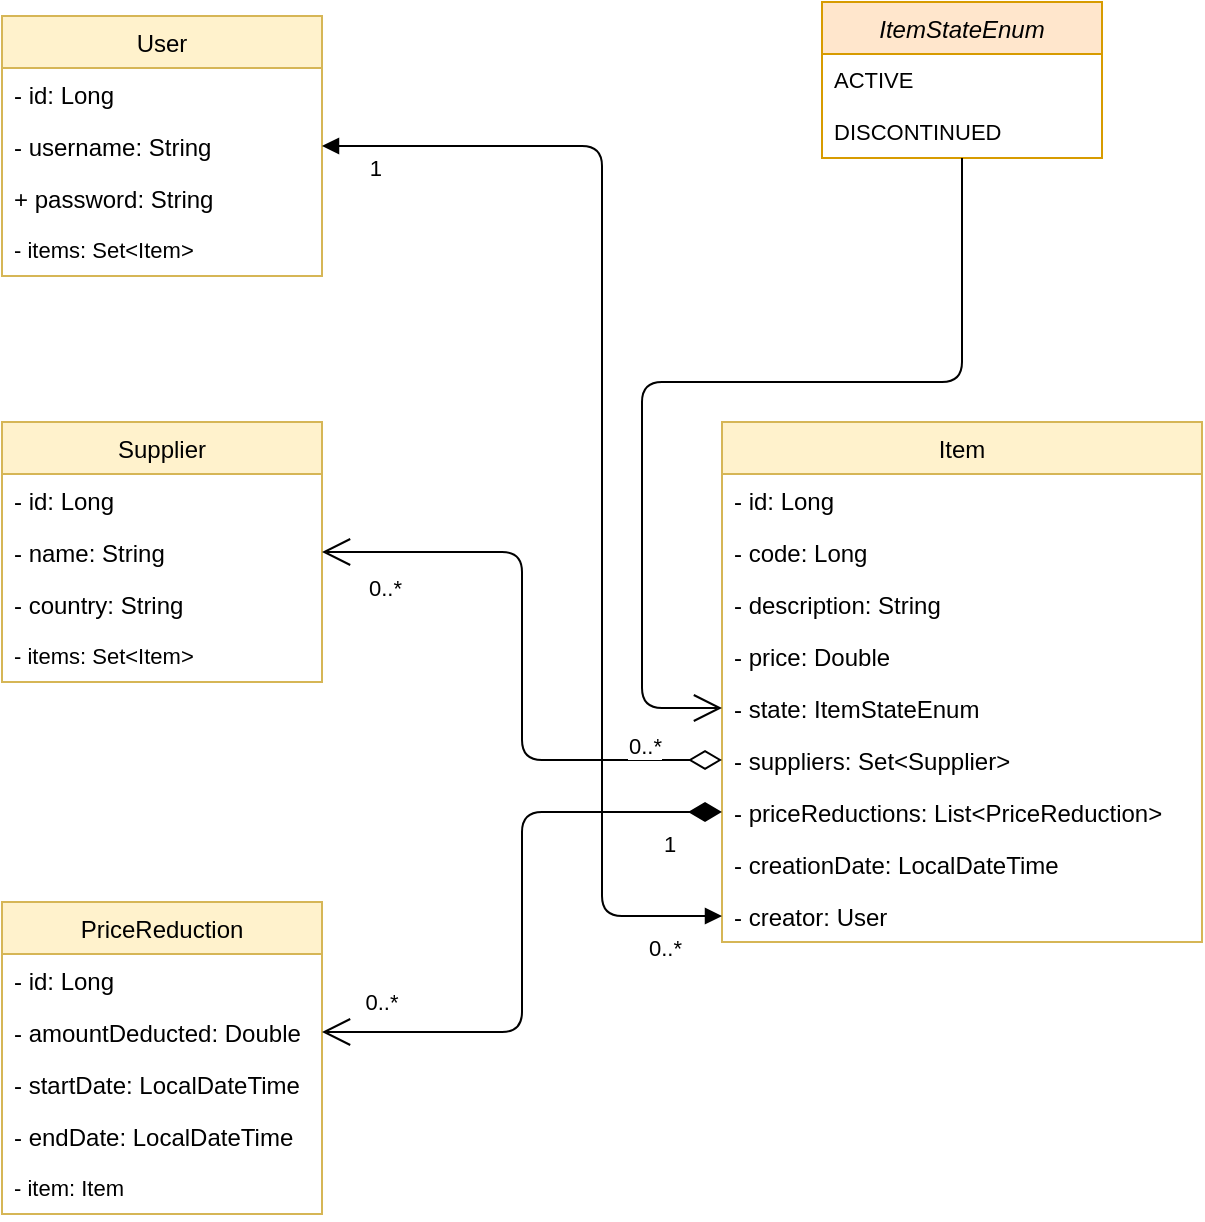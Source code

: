 <mxfile version="14.1.9" type="device"><diagram id="C5RBs43oDa-KdzZeNtuy" name="Page-1"><mxGraphModel dx="1422" dy="825" grid="1" gridSize="10" guides="1" tooltips="1" connect="1" arrows="1" fold="1" page="1" pageScale="1" pageWidth="827" pageHeight="1169" math="0" shadow="0"><root><mxCell id="WIyWlLk6GJQsqaUBKTNV-0"/><mxCell id="WIyWlLk6GJQsqaUBKTNV-1" parent="WIyWlLk6GJQsqaUBKTNV-0"/><mxCell id="Ah988NVRy1lj3u8Ey9WT-0" value="Item" style="swimlane;fontStyle=0;childLayout=stackLayout;horizontal=1;startSize=26;fillColor=#fff2cc;horizontalStack=0;resizeParent=1;resizeParentMax=0;resizeLast=0;collapsible=1;marginBottom=0;strokeColor=#d6b656;" vertex="1" parent="WIyWlLk6GJQsqaUBKTNV-1"><mxGeometry x="450" y="320" width="240" height="260" as="geometry"/></mxCell><mxCell id="Ah988NVRy1lj3u8Ey9WT-14" value="- id: Long" style="text;strokeColor=none;fillColor=none;align=left;verticalAlign=top;spacingLeft=4;spacingRight=4;overflow=hidden;rotatable=0;points=[[0,0.5],[1,0.5]];portConstraint=eastwest;" vertex="1" parent="Ah988NVRy1lj3u8Ey9WT-0"><mxGeometry y="26" width="240" height="26" as="geometry"/></mxCell><mxCell id="Ah988NVRy1lj3u8Ey9WT-1" value="- code: Long" style="text;strokeColor=none;fillColor=none;align=left;verticalAlign=top;spacingLeft=4;spacingRight=4;overflow=hidden;rotatable=0;points=[[0,0.5],[1,0.5]];portConstraint=eastwest;" vertex="1" parent="Ah988NVRy1lj3u8Ey9WT-0"><mxGeometry y="52" width="240" height="26" as="geometry"/></mxCell><mxCell id="Ah988NVRy1lj3u8Ey9WT-2" value="- description: String" style="text;strokeColor=none;fillColor=none;align=left;verticalAlign=top;spacingLeft=4;spacingRight=4;overflow=hidden;rotatable=0;points=[[0,0.5],[1,0.5]];portConstraint=eastwest;" vertex="1" parent="Ah988NVRy1lj3u8Ey9WT-0"><mxGeometry y="78" width="240" height="26" as="geometry"/></mxCell><mxCell id="Ah988NVRy1lj3u8Ey9WT-3" value="- price: Double&#10;" style="text;strokeColor=none;fillColor=none;align=left;verticalAlign=top;spacingLeft=4;spacingRight=4;overflow=hidden;rotatable=0;points=[[0,0.5],[1,0.5]];portConstraint=eastwest;" vertex="1" parent="Ah988NVRy1lj3u8Ey9WT-0"><mxGeometry y="104" width="240" height="26" as="geometry"/></mxCell><mxCell id="Ah988NVRy1lj3u8Ey9WT-4" value="- state: ItemStateEnum" style="text;strokeColor=none;fillColor=none;align=left;verticalAlign=top;spacingLeft=4;spacingRight=4;overflow=hidden;rotatable=0;points=[[0,0.5],[1,0.5]];portConstraint=eastwest;" vertex="1" parent="Ah988NVRy1lj3u8Ey9WT-0"><mxGeometry y="130" width="240" height="26" as="geometry"/></mxCell><mxCell id="Ah988NVRy1lj3u8Ey9WT-9" value="- suppliers: Set&lt;Supplier&gt;" style="text;strokeColor=none;fillColor=none;align=left;verticalAlign=top;spacingLeft=4;spacingRight=4;overflow=hidden;rotatable=0;points=[[0,0.5],[1,0.5]];portConstraint=eastwest;" vertex="1" parent="Ah988NVRy1lj3u8Ey9WT-0"><mxGeometry y="156" width="240" height="26" as="geometry"/></mxCell><mxCell id="Ah988NVRy1lj3u8Ey9WT-15" value="- priceReductions: List&lt;PriceReduction&gt;" style="text;strokeColor=none;fillColor=none;align=left;verticalAlign=top;spacingLeft=4;spacingRight=4;overflow=hidden;rotatable=0;points=[[0,0.5],[1,0.5]];portConstraint=eastwest;" vertex="1" parent="Ah988NVRy1lj3u8Ey9WT-0"><mxGeometry y="182" width="240" height="26" as="geometry"/></mxCell><mxCell id="Ah988NVRy1lj3u8Ey9WT-21" value="- creationDate: LocalDateTime" style="text;strokeColor=none;fillColor=none;align=left;verticalAlign=top;spacingLeft=4;spacingRight=4;overflow=hidden;rotatable=0;points=[[0,0.5],[1,0.5]];portConstraint=eastwest;" vertex="1" parent="Ah988NVRy1lj3u8Ey9WT-0"><mxGeometry y="208" width="240" height="26" as="geometry"/></mxCell><mxCell id="Ah988NVRy1lj3u8Ey9WT-22" value="- creator: User" style="text;strokeColor=none;fillColor=none;align=left;verticalAlign=top;spacingLeft=4;spacingRight=4;overflow=hidden;rotatable=0;points=[[0,0.5],[1,0.5]];portConstraint=eastwest;" vertex="1" parent="Ah988NVRy1lj3u8Ey9WT-0"><mxGeometry y="234" width="240" height="26" as="geometry"/></mxCell><mxCell id="Ah988NVRy1lj3u8Ey9WT-5" value="ItemStateEnum" style="swimlane;fontStyle=2;childLayout=stackLayout;horizontal=1;startSize=26;fillColor=#ffe6cc;horizontalStack=0;resizeParent=1;resizeParentMax=0;resizeLast=0;collapsible=1;marginBottom=0;strokeColor=#d79b00;" vertex="1" parent="WIyWlLk6GJQsqaUBKTNV-1"><mxGeometry x="500" y="110" width="140" height="78" as="geometry"/></mxCell><mxCell id="Ah988NVRy1lj3u8Ey9WT-37" value="ACTIVE" style="text;strokeColor=none;fillColor=none;align=left;verticalAlign=top;spacingLeft=4;spacingRight=4;overflow=hidden;rotatable=0;points=[[0,0.5],[1,0.5]];portConstraint=eastwest;fontSize=11;" vertex="1" parent="Ah988NVRy1lj3u8Ey9WT-5"><mxGeometry y="26" width="140" height="26" as="geometry"/></mxCell><mxCell id="Ah988NVRy1lj3u8Ey9WT-38" value="DISCONTINUED" style="text;strokeColor=none;fillColor=none;align=left;verticalAlign=top;spacingLeft=4;spacingRight=4;overflow=hidden;rotatable=0;points=[[0,0.5],[1,0.5]];portConstraint=eastwest;fontSize=11;" vertex="1" parent="Ah988NVRy1lj3u8Ey9WT-5"><mxGeometry y="52" width="140" height="26" as="geometry"/></mxCell><mxCell id="Ah988NVRy1lj3u8Ey9WT-10" value="Supplier" style="swimlane;fontStyle=0;childLayout=stackLayout;horizontal=1;startSize=26;fillColor=#fff2cc;horizontalStack=0;resizeParent=1;resizeParentMax=0;resizeLast=0;collapsible=1;marginBottom=0;strokeColor=#d6b656;" vertex="1" parent="WIyWlLk6GJQsqaUBKTNV-1"><mxGeometry x="90" y="320" width="160" height="130" as="geometry"/></mxCell><mxCell id="Ah988NVRy1lj3u8Ey9WT-11" value="- id: Long" style="text;strokeColor=none;fillColor=none;align=left;verticalAlign=top;spacingLeft=4;spacingRight=4;overflow=hidden;rotatable=0;points=[[0,0.5],[1,0.5]];portConstraint=eastwest;" vertex="1" parent="Ah988NVRy1lj3u8Ey9WT-10"><mxGeometry y="26" width="160" height="26" as="geometry"/></mxCell><mxCell id="Ah988NVRy1lj3u8Ey9WT-12" value="- name: String" style="text;strokeColor=none;fillColor=none;align=left;verticalAlign=top;spacingLeft=4;spacingRight=4;overflow=hidden;rotatable=0;points=[[0,0.5],[1,0.5]];portConstraint=eastwest;" vertex="1" parent="Ah988NVRy1lj3u8Ey9WT-10"><mxGeometry y="52" width="160" height="26" as="geometry"/></mxCell><mxCell id="Ah988NVRy1lj3u8Ey9WT-13" value="- country: String" style="text;strokeColor=none;fillColor=none;align=left;verticalAlign=top;spacingLeft=4;spacingRight=4;overflow=hidden;rotatable=0;points=[[0,0.5],[1,0.5]];portConstraint=eastwest;" vertex="1" parent="Ah988NVRy1lj3u8Ey9WT-10"><mxGeometry y="78" width="160" height="26" as="geometry"/></mxCell><mxCell id="Ah988NVRy1lj3u8Ey9WT-44" value="- items: Set&lt;Item&gt;" style="text;strokeColor=none;fillColor=none;align=left;verticalAlign=top;spacingLeft=4;spacingRight=4;overflow=hidden;rotatable=0;points=[[0,0.5],[1,0.5]];portConstraint=eastwest;fontSize=11;" vertex="1" parent="Ah988NVRy1lj3u8Ey9WT-10"><mxGeometry y="104" width="160" height="26" as="geometry"/></mxCell><mxCell id="Ah988NVRy1lj3u8Ey9WT-16" value="PriceReduction" style="swimlane;fontStyle=0;childLayout=stackLayout;horizontal=1;startSize=26;fillColor=#fff2cc;horizontalStack=0;resizeParent=1;resizeParentMax=0;resizeLast=0;collapsible=1;marginBottom=0;strokeColor=#d6b656;" vertex="1" parent="WIyWlLk6GJQsqaUBKTNV-1"><mxGeometry x="90" y="560" width="160" height="156" as="geometry"/></mxCell><mxCell id="Ah988NVRy1lj3u8Ey9WT-20" value="- id: Long" style="text;strokeColor=none;fillColor=none;align=left;verticalAlign=top;spacingLeft=4;spacingRight=4;overflow=hidden;rotatable=0;points=[[0,0.5],[1,0.5]];portConstraint=eastwest;" vertex="1" parent="Ah988NVRy1lj3u8Ey9WT-16"><mxGeometry y="26" width="160" height="26" as="geometry"/></mxCell><mxCell id="Ah988NVRy1lj3u8Ey9WT-17" value="- amountDeducted: Double" style="text;strokeColor=none;fillColor=none;align=left;verticalAlign=top;spacingLeft=4;spacingRight=4;overflow=hidden;rotatable=0;points=[[0,0.5],[1,0.5]];portConstraint=eastwest;" vertex="1" parent="Ah988NVRy1lj3u8Ey9WT-16"><mxGeometry y="52" width="160" height="26" as="geometry"/></mxCell><mxCell id="Ah988NVRy1lj3u8Ey9WT-18" value="- startDate: LocalDateTime" style="text;strokeColor=none;fillColor=none;align=left;verticalAlign=top;spacingLeft=4;spacingRight=4;overflow=hidden;rotatable=0;points=[[0,0.5],[1,0.5]];portConstraint=eastwest;" vertex="1" parent="Ah988NVRy1lj3u8Ey9WT-16"><mxGeometry y="78" width="160" height="26" as="geometry"/></mxCell><mxCell id="Ah988NVRy1lj3u8Ey9WT-19" value="- endDate: LocalDateTime" style="text;strokeColor=none;fillColor=none;align=left;verticalAlign=top;spacingLeft=4;spacingRight=4;overflow=hidden;rotatable=0;points=[[0,0.5],[1,0.5]];portConstraint=eastwest;" vertex="1" parent="Ah988NVRy1lj3u8Ey9WT-16"><mxGeometry y="104" width="160" height="26" as="geometry"/></mxCell><mxCell id="Ah988NVRy1lj3u8Ey9WT-40" value="- item: Item" style="text;strokeColor=none;fillColor=none;align=left;verticalAlign=top;spacingLeft=4;spacingRight=4;overflow=hidden;rotatable=0;points=[[0,0.5],[1,0.5]];portConstraint=eastwest;fontSize=11;" vertex="1" parent="Ah988NVRy1lj3u8Ey9WT-16"><mxGeometry y="130" width="160" height="26" as="geometry"/></mxCell><mxCell id="Ah988NVRy1lj3u8Ey9WT-23" value="User" style="swimlane;fontStyle=0;childLayout=stackLayout;horizontal=1;startSize=26;fillColor=#fff2cc;horizontalStack=0;resizeParent=1;resizeParentMax=0;resizeLast=0;collapsible=1;marginBottom=0;strokeColor=#d6b656;" vertex="1" parent="WIyWlLk6GJQsqaUBKTNV-1"><mxGeometry x="90" y="117" width="160" height="130" as="geometry"/></mxCell><mxCell id="Ah988NVRy1lj3u8Ey9WT-24" value="- id: Long" style="text;strokeColor=none;fillColor=none;align=left;verticalAlign=top;spacingLeft=4;spacingRight=4;overflow=hidden;rotatable=0;points=[[0,0.5],[1,0.5]];portConstraint=eastwest;" vertex="1" parent="Ah988NVRy1lj3u8Ey9WT-23"><mxGeometry y="26" width="160" height="26" as="geometry"/></mxCell><mxCell id="Ah988NVRy1lj3u8Ey9WT-25" value="- username: String" style="text;strokeColor=none;fillColor=none;align=left;verticalAlign=top;spacingLeft=4;spacingRight=4;overflow=hidden;rotatable=0;points=[[0,0.5],[1,0.5]];portConstraint=eastwest;" vertex="1" parent="Ah988NVRy1lj3u8Ey9WT-23"><mxGeometry y="52" width="160" height="26" as="geometry"/></mxCell><mxCell id="Ah988NVRy1lj3u8Ey9WT-26" value="+ password: String" style="text;strokeColor=none;fillColor=none;align=left;verticalAlign=top;spacingLeft=4;spacingRight=4;overflow=hidden;rotatable=0;points=[[0,0.5],[1,0.5]];portConstraint=eastwest;" vertex="1" parent="Ah988NVRy1lj3u8Ey9WT-23"><mxGeometry y="78" width="160" height="26" as="geometry"/></mxCell><mxCell id="Ah988NVRy1lj3u8Ey9WT-43" value="- items: Set&lt;Item&gt;" style="text;strokeColor=none;fillColor=none;align=left;verticalAlign=top;spacingLeft=4;spacingRight=4;overflow=hidden;rotatable=0;points=[[0,0.5],[1,0.5]];portConstraint=eastwest;fontSize=11;" vertex="1" parent="Ah988NVRy1lj3u8Ey9WT-23"><mxGeometry y="104" width="160" height="26" as="geometry"/></mxCell><mxCell id="Ah988NVRy1lj3u8Ey9WT-27" value="1" style="endArrow=open;html=1;endSize=12;startArrow=diamondThin;startSize=14;startFill=1;edgeStyle=orthogonalEdgeStyle;align=left;verticalAlign=bottom;entryX=1;entryY=0.5;entryDx=0;entryDy=0;" edge="1" parent="WIyWlLk6GJQsqaUBKTNV-1" source="Ah988NVRy1lj3u8Ey9WT-15" target="Ah988NVRy1lj3u8Ey9WT-17"><mxGeometry x="-0.8" y="25" relative="1" as="geometry"><mxPoint x="330" y="400" as="sourcePoint"/><mxPoint x="490" y="400" as="targetPoint"/><mxPoint as="offset"/></mxGeometry></mxCell><mxCell id="Ah988NVRy1lj3u8Ey9WT-28" value="0..*" style="text;html=1;strokeColor=none;fillColor=none;align=center;verticalAlign=middle;whiteSpace=wrap;rounded=0;fontSize=11;" vertex="1" parent="WIyWlLk6GJQsqaUBKTNV-1"><mxGeometry x="260" y="600" width="40" height="20" as="geometry"/></mxCell><mxCell id="Ah988NVRy1lj3u8Ey9WT-29" value="" style="endArrow=open;html=1;endSize=12;startArrow=diamondThin;startSize=14;startFill=0;edgeStyle=orthogonalEdgeStyle;entryX=1;entryY=0.5;entryDx=0;entryDy=0;exitX=0;exitY=0.5;exitDx=0;exitDy=0;" edge="1" parent="WIyWlLk6GJQsqaUBKTNV-1" source="Ah988NVRy1lj3u8Ey9WT-9" target="Ah988NVRy1lj3u8Ey9WT-12"><mxGeometry relative="1" as="geometry"><mxPoint x="330" y="400" as="sourcePoint"/><mxPoint x="490" y="400" as="targetPoint"/><mxPoint as="offset"/></mxGeometry></mxCell><mxCell id="Ah988NVRy1lj3u8Ey9WT-31" value="0..*" style="edgeLabel;resizable=0;html=1;align=right;verticalAlign=top;" connectable="0" vertex="1" parent="Ah988NVRy1lj3u8Ey9WT-29"><mxGeometry x="1" relative="1" as="geometry"><mxPoint x="40" y="5" as="offset"/></mxGeometry></mxCell><mxCell id="Ah988NVRy1lj3u8Ey9WT-32" value="0..*" style="edgeLabel;resizable=0;html=1;align=right;verticalAlign=top;" connectable="0" vertex="1" parent="WIyWlLk6GJQsqaUBKTNV-1"><mxGeometry x="430" y="460" as="geometry"><mxPoint x="-10" y="9" as="offset"/></mxGeometry></mxCell><mxCell id="Ah988NVRy1lj3u8Ey9WT-33" value="" style="endArrow=block;startArrow=block;endFill=1;startFill=1;html=1;fontSize=11;exitX=1;exitY=0.5;exitDx=0;exitDy=0;entryX=0;entryY=0.5;entryDx=0;entryDy=0;edgeStyle=orthogonalEdgeStyle;" edge="1" parent="WIyWlLk6GJQsqaUBKTNV-1" source="Ah988NVRy1lj3u8Ey9WT-25" target="Ah988NVRy1lj3u8Ey9WT-22"><mxGeometry width="160" relative="1" as="geometry"><mxPoint x="330" y="400" as="sourcePoint"/><mxPoint x="490" y="400" as="targetPoint"/><Array as="points"><mxPoint x="390" y="182"/><mxPoint x="390" y="567"/></Array></mxGeometry></mxCell><mxCell id="Ah988NVRy1lj3u8Ey9WT-34" value="0..*" style="edgeLabel;resizable=0;html=1;align=right;verticalAlign=top;" connectable="0" vertex="1" parent="WIyWlLk6GJQsqaUBKTNV-1"><mxGeometry x="430" y="570" as="geometry"/></mxCell><mxCell id="Ah988NVRy1lj3u8Ey9WT-39" value="" style="endArrow=open;endFill=1;endSize=12;html=1;strokeColor=#000000;fontSize=11;entryX=0;entryY=0.5;entryDx=0;entryDy=0;edgeStyle=orthogonalEdgeStyle;" edge="1" parent="WIyWlLk6GJQsqaUBKTNV-1" source="Ah988NVRy1lj3u8Ey9WT-5" target="Ah988NVRy1lj3u8Ey9WT-4"><mxGeometry width="160" relative="1" as="geometry"><mxPoint x="330" y="400" as="sourcePoint"/><mxPoint x="490" y="400" as="targetPoint"/><Array as="points"><mxPoint x="570" y="300"/><mxPoint x="410" y="300"/><mxPoint x="410" y="463"/></Array></mxGeometry></mxCell><mxCell id="Ah988NVRy1lj3u8Ey9WT-42" value="1" style="edgeLabel;resizable=0;html=1;align=right;verticalAlign=top;" connectable="0" vertex="1" parent="WIyWlLk6GJQsqaUBKTNV-1"><mxGeometry x="280" y="180" as="geometry"/></mxCell></root></mxGraphModel></diagram></mxfile>